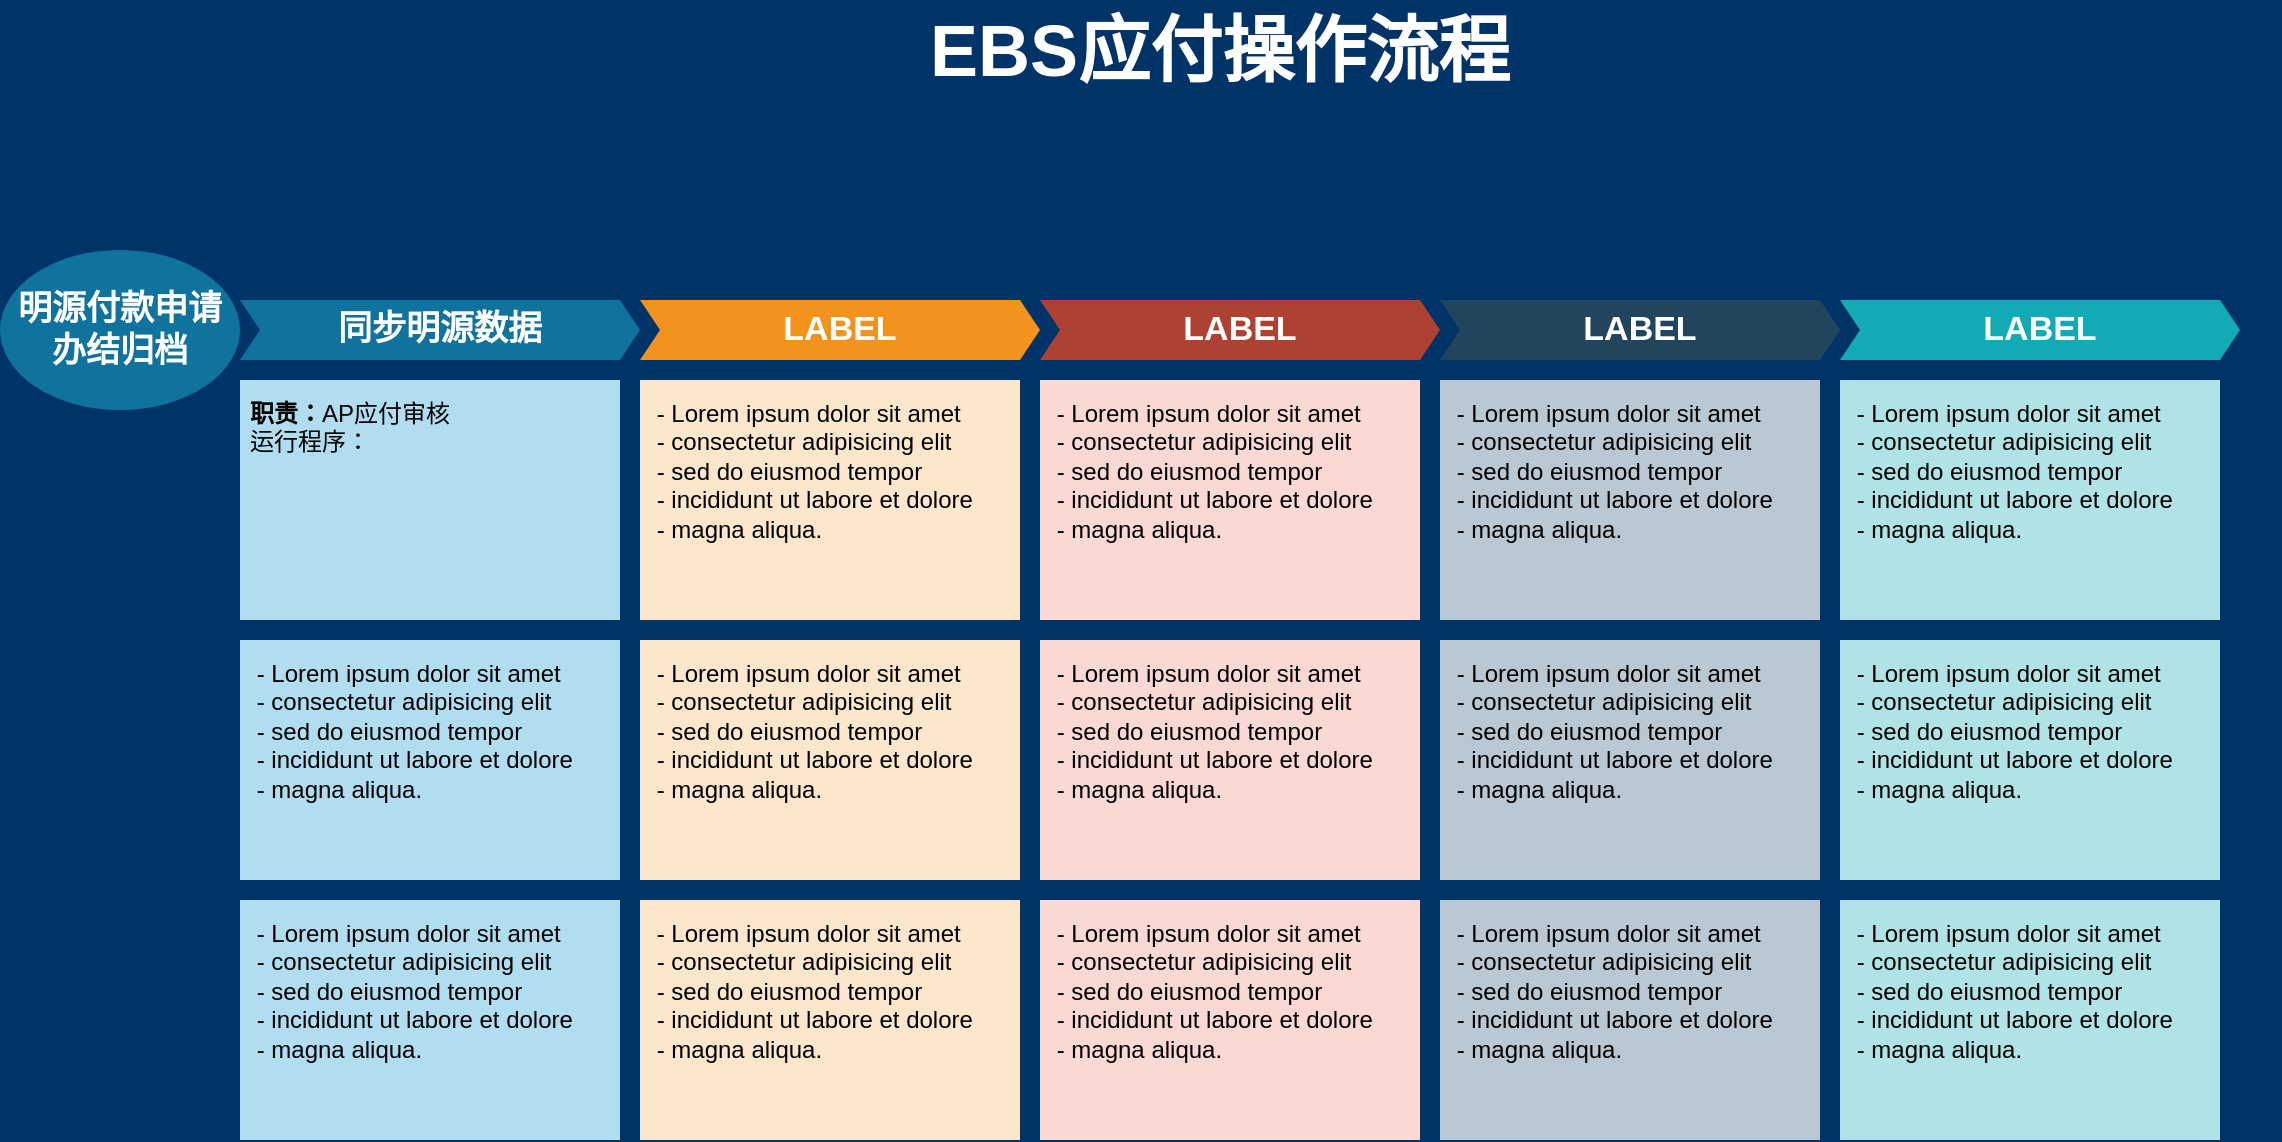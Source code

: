 <mxfile version="13.11.0" type="github">
  <diagram id="6a731a19-8d31-9384-78a2-239565b7b9f0" name="Page-1">
    <mxGraphModel dx="2562" dy="794" grid="1" gridSize="10" guides="1" tooltips="1" connect="1" arrows="1" fold="1" page="1" pageScale="1" pageWidth="1169" pageHeight="827" background="#003469" math="0" shadow="0">
      <root>
        <mxCell id="0" />
        <mxCell id="1" parent="0" />
        <mxCell id="2047" value="EBS应付操作流程" style="text;html=1;strokeColor=none;fillColor=none;align=center;verticalAlign=middle;whiteSpace=wrap;overflow=hidden;dashed=1;fontSize=36;fontColor=#FFFFFF;fontFamily=Helvetica;fontStyle=1" parent="1" vertex="1">
          <mxGeometry x="40" y="50" width="1060" height="50" as="geometry" />
        </mxCell>
        <mxCell id="8EqdA98-Pm4aeMhUXvsV-2085" value="同步明源数据" style="shape=step;perimeter=stepPerimeter;whiteSpace=wrap;html=1;fixedSize=1;size=10;fillColor=#10739E;strokeColor=none;fontSize=17;fontColor=#FFFFFF;fontStyle=1;align=center;rounded=0;" vertex="1" parent="1">
          <mxGeometry x="80" y="200" width="200" height="30" as="geometry" />
        </mxCell>
        <mxCell id="8EqdA98-Pm4aeMhUXvsV-2086" value="LABEL" style="shape=step;perimeter=stepPerimeter;whiteSpace=wrap;html=1;fixedSize=1;size=10;fillColor=#F2931E;strokeColor=none;fontSize=17;fontColor=#FFFFFF;fontStyle=1;align=center;rounded=0;" vertex="1" parent="1">
          <mxGeometry x="280" y="200" width="200" height="30" as="geometry" />
        </mxCell>
        <mxCell id="8EqdA98-Pm4aeMhUXvsV-2087" value="LABEL" style="shape=step;perimeter=stepPerimeter;whiteSpace=wrap;html=1;fixedSize=1;size=10;fillColor=#AE4132;strokeColor=none;fontSize=17;fontColor=#FFFFFF;fontStyle=1;align=center;rounded=0;" vertex="1" parent="1">
          <mxGeometry x="480" y="200" width="200" height="30" as="geometry" />
        </mxCell>
        <mxCell id="8EqdA98-Pm4aeMhUXvsV-2088" value="LABEL" style="shape=step;perimeter=stepPerimeter;whiteSpace=wrap;html=1;fixedSize=1;size=10;fillColor=#23445D;strokeColor=none;fontSize=17;fontColor=#FFFFFF;fontStyle=1;align=center;rounded=0;" vertex="1" parent="1">
          <mxGeometry x="680" y="200" width="200" height="30" as="geometry" />
        </mxCell>
        <mxCell id="8EqdA98-Pm4aeMhUXvsV-2089" value="LABEL" style="shape=step;perimeter=stepPerimeter;whiteSpace=wrap;html=1;fixedSize=1;size=10;fillColor=#12AAB5;strokeColor=none;fontSize=17;fontColor=#FFFFFF;fontStyle=1;align=center;rounded=0;" vertex="1" parent="1">
          <mxGeometry x="880" y="200" width="200" height="30" as="geometry" />
        </mxCell>
        <mxCell id="8EqdA98-Pm4aeMhUXvsV-2090" value="&lt;b&gt;职责：&lt;/b&gt;AP应付审核&lt;br&gt;运行程序：" style="shape=rect;fillColor=#B1DDF0;strokeColor=none;fontSize=12;html=1;whiteSpace=wrap;align=left;verticalAlign=top;spacing=5;rounded=0;" vertex="1" parent="1">
          <mxGeometry x="80" y="240" width="190" height="120" as="geometry" />
        </mxCell>
        <mxCell id="8EqdA98-Pm4aeMhUXvsV-2091" value="&amp;nbsp;- Lorem ipsum dolor sit amet&lt;br&gt;&amp;nbsp;- consectetur adipisicing elit&lt;br&gt;&amp;nbsp;- sed do eiusmod tempor&lt;br&gt;&amp;nbsp;- incididunt ut labore et dolore&lt;br&gt;&amp;nbsp;- magna aliqua." style="shape=rect;fillColor=#B1DDF0;strokeColor=none;fontSize=12;html=1;whiteSpace=wrap;align=left;verticalAlign=top;spacing=5;rounded=0;" vertex="1" parent="1">
          <mxGeometry x="80" y="370" width="190" height="120" as="geometry" />
        </mxCell>
        <mxCell id="8EqdA98-Pm4aeMhUXvsV-2092" value="&amp;nbsp;- Lorem ipsum dolor sit amet&lt;br&gt;&amp;nbsp;- consectetur adipisicing elit&lt;br&gt;&amp;nbsp;- sed do eiusmod tempor&lt;br&gt;&amp;nbsp;- incididunt ut labore et dolore&lt;br&gt;&amp;nbsp;- magna aliqua." style="shape=rect;fillColor=#B1DDF0;strokeColor=none;fontSize=12;html=1;whiteSpace=wrap;align=left;verticalAlign=top;spacing=5;rounded=0;" vertex="1" parent="1">
          <mxGeometry x="80" y="500" width="190" height="120" as="geometry" />
        </mxCell>
        <mxCell id="8EqdA98-Pm4aeMhUXvsV-2093" value="&amp;nbsp;- Lorem ipsum dolor sit amet&lt;br&gt;&amp;nbsp;- consectetur adipisicing elit&lt;br&gt;&amp;nbsp;- sed do eiusmod tempor&lt;br&gt;&amp;nbsp;- incididunt ut labore et dolore&lt;br&gt;&amp;nbsp;- magna aliqua." style="shape=rect;fillColor=#FCE7CD;strokeColor=none;fontSize=12;html=1;whiteSpace=wrap;align=left;verticalAlign=top;spacing=5;rounded=0;" vertex="1" parent="1">
          <mxGeometry x="280" y="240" width="190" height="120" as="geometry" />
        </mxCell>
        <mxCell id="8EqdA98-Pm4aeMhUXvsV-2094" value="&amp;nbsp;- Lorem ipsum dolor sit amet&lt;br&gt;&amp;nbsp;- consectetur adipisicing elit&lt;br&gt;&amp;nbsp;- sed do eiusmod tempor&lt;br&gt;&amp;nbsp;- incididunt ut labore et dolore&lt;br&gt;&amp;nbsp;- magna aliqua." style="shape=rect;fillColor=#FCE7CD;strokeColor=none;fontSize=12;html=1;whiteSpace=wrap;align=left;verticalAlign=top;spacing=5;rounded=0;" vertex="1" parent="1">
          <mxGeometry x="280" y="370" width="190" height="120" as="geometry" />
        </mxCell>
        <mxCell id="8EqdA98-Pm4aeMhUXvsV-2095" value="&amp;nbsp;- Lorem ipsum dolor sit amet&lt;br&gt;&amp;nbsp;- consectetur adipisicing elit&lt;br&gt;&amp;nbsp;- sed do eiusmod tempor&lt;br&gt;&amp;nbsp;- incididunt ut labore et dolore&lt;br&gt;&amp;nbsp;- magna aliqua." style="shape=rect;fillColor=#FCE7CD;strokeColor=none;fontSize=12;html=1;whiteSpace=wrap;align=left;verticalAlign=top;spacing=5;rounded=0;" vertex="1" parent="1">
          <mxGeometry x="280" y="500" width="190" height="120" as="geometry" />
        </mxCell>
        <mxCell id="8EqdA98-Pm4aeMhUXvsV-2096" value="&amp;nbsp;- Lorem ipsum dolor sit amet&lt;br&gt;&amp;nbsp;- consectetur adipisicing elit&lt;br&gt;&amp;nbsp;- sed do eiusmod tempor&lt;br&gt;&amp;nbsp;- incididunt ut labore et dolore&lt;br&gt;&amp;nbsp;- magna aliqua." style="shape=rect;fillColor=#FAD9D5;strokeColor=none;fontSize=12;html=1;whiteSpace=wrap;align=left;verticalAlign=top;spacing=5;rounded=0;" vertex="1" parent="1">
          <mxGeometry x="480" y="240" width="190" height="120" as="geometry" />
        </mxCell>
        <mxCell id="8EqdA98-Pm4aeMhUXvsV-2097" value="&amp;nbsp;- Lorem ipsum dolor sit amet&lt;br&gt;&amp;nbsp;- consectetur adipisicing elit&lt;br&gt;&amp;nbsp;- sed do eiusmod tempor&lt;br&gt;&amp;nbsp;- incididunt ut labore et dolore&lt;br&gt;&amp;nbsp;- magna aliqua." style="shape=rect;fillColor=#FAD9D5;strokeColor=none;fontSize=12;html=1;whiteSpace=wrap;align=left;verticalAlign=top;spacing=5;rounded=0;" vertex="1" parent="1">
          <mxGeometry x="480" y="370" width="190" height="120" as="geometry" />
        </mxCell>
        <mxCell id="8EqdA98-Pm4aeMhUXvsV-2098" value="&amp;nbsp;- Lorem ipsum dolor sit amet&lt;br&gt;&amp;nbsp;- consectetur adipisicing elit&lt;br&gt;&amp;nbsp;- sed do eiusmod tempor&lt;br&gt;&amp;nbsp;- incididunt ut labore et dolore&lt;br&gt;&amp;nbsp;- magna aliqua." style="shape=rect;fillColor=#FAD9D5;strokeColor=none;fontSize=12;html=1;whiteSpace=wrap;align=left;verticalAlign=top;spacing=5;rounded=0;" vertex="1" parent="1">
          <mxGeometry x="480" y="500" width="190" height="120" as="geometry" />
        </mxCell>
        <mxCell id="8EqdA98-Pm4aeMhUXvsV-2099" value="&amp;nbsp;- Lorem ipsum dolor sit amet&lt;br&gt;&amp;nbsp;- consectetur adipisicing elit&lt;br&gt;&amp;nbsp;- sed do eiusmod tempor&lt;br&gt;&amp;nbsp;- incididunt ut labore et dolore&lt;br&gt;&amp;nbsp;- magna aliqua." style="shape=rect;fillColor=#BAC8D3;strokeColor=none;fontSize=12;html=1;whiteSpace=wrap;align=left;verticalAlign=top;spacing=5;rounded=0;" vertex="1" parent="1">
          <mxGeometry x="680" y="240" width="190" height="120" as="geometry" />
        </mxCell>
        <mxCell id="8EqdA98-Pm4aeMhUXvsV-2100" value="&amp;nbsp;- Lorem ipsum dolor sit amet&lt;br&gt;&amp;nbsp;- consectetur adipisicing elit&lt;br&gt;&amp;nbsp;- sed do eiusmod tempor&lt;br&gt;&amp;nbsp;- incididunt ut labore et dolore&lt;br&gt;&amp;nbsp;- magna aliqua." style="shape=rect;fillColor=#BAC8D3;strokeColor=none;fontSize=12;html=1;whiteSpace=wrap;align=left;verticalAlign=top;spacing=5;rounded=0;" vertex="1" parent="1">
          <mxGeometry x="680" y="370" width="190" height="120" as="geometry" />
        </mxCell>
        <mxCell id="8EqdA98-Pm4aeMhUXvsV-2101" value="&amp;nbsp;- Lorem ipsum dolor sit amet&lt;br&gt;&amp;nbsp;- consectetur adipisicing elit&lt;br&gt;&amp;nbsp;- sed do eiusmod tempor&lt;br&gt;&amp;nbsp;- incididunt ut labore et dolore&lt;br&gt;&amp;nbsp;- magna aliqua." style="shape=rect;fillColor=#BAC8D3;strokeColor=none;fontSize=12;html=1;whiteSpace=wrap;align=left;verticalAlign=top;spacing=5;rounded=0;" vertex="1" parent="1">
          <mxGeometry x="680" y="500" width="190" height="120" as="geometry" />
        </mxCell>
        <mxCell id="8EqdA98-Pm4aeMhUXvsV-2102" value="&amp;nbsp;- Lorem ipsum dolor sit amet&lt;br&gt;&amp;nbsp;- consectetur adipisicing elit&lt;br&gt;&amp;nbsp;- sed do eiusmod tempor&lt;br&gt;&amp;nbsp;- incididunt ut labore et dolore&lt;br&gt;&amp;nbsp;- magna aliqua." style="shape=rect;fillColor=#B0E3E6;strokeColor=none;fontSize=12;html=1;whiteSpace=wrap;align=left;verticalAlign=top;spacing=5;rounded=0;" vertex="1" parent="1">
          <mxGeometry x="880" y="240" width="190" height="120" as="geometry" />
        </mxCell>
        <mxCell id="8EqdA98-Pm4aeMhUXvsV-2103" value="&amp;nbsp;- Lorem ipsum dolor sit amet&lt;br&gt;&amp;nbsp;- consectetur adipisicing elit&lt;br&gt;&amp;nbsp;- sed do eiusmod tempor&lt;br&gt;&amp;nbsp;- incididunt ut labore et dolore&lt;br&gt;&amp;nbsp;- magna aliqua." style="shape=rect;fillColor=#B0E3E6;strokeColor=none;fontSize=12;html=1;whiteSpace=wrap;align=left;verticalAlign=top;spacing=5;rounded=0;" vertex="1" parent="1">
          <mxGeometry x="880" y="370" width="190" height="120" as="geometry" />
        </mxCell>
        <mxCell id="8EqdA98-Pm4aeMhUXvsV-2104" value="&amp;nbsp;- Lorem ipsum dolor sit amet&lt;br&gt;&amp;nbsp;- consectetur adipisicing elit&lt;br&gt;&amp;nbsp;- sed do eiusmod tempor&lt;br&gt;&amp;nbsp;- incididunt ut labore et dolore&lt;br&gt;&amp;nbsp;- magna aliqua." style="shape=rect;fillColor=#B0E3E6;strokeColor=none;fontSize=12;html=1;whiteSpace=wrap;align=left;verticalAlign=top;spacing=5;rounded=0;" vertex="1" parent="1">
          <mxGeometry x="880" y="500" width="190" height="120" as="geometry" />
        </mxCell>
        <mxCell id="8EqdA98-Pm4aeMhUXvsV-2108" value="明源付款申请办结归档" style="ellipse;whiteSpace=wrap;html=1;rounded=0;fontSize=17;fontColor=#FFFFFF;fontStyle=1;strokeColor=none;fillColor=#10739E;" vertex="1" parent="1">
          <mxGeometry x="-40" y="175" width="120" height="80" as="geometry" />
        </mxCell>
      </root>
    </mxGraphModel>
  </diagram>
</mxfile>

